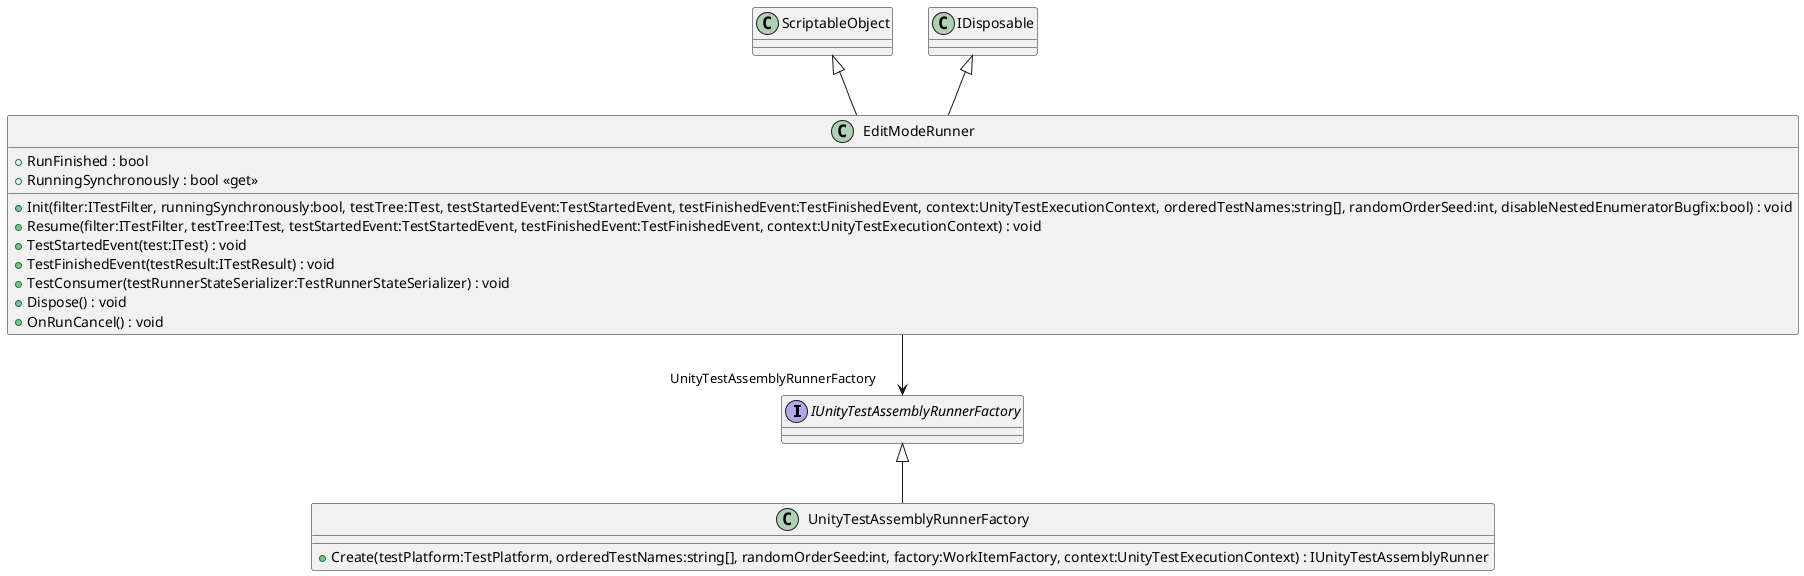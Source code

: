@startuml
interface IUnityTestAssemblyRunnerFactory {
}
class UnityTestAssemblyRunnerFactory {
    + Create(testPlatform:TestPlatform, orderedTestNames:string[], randomOrderSeed:int, factory:WorkItemFactory, context:UnityTestExecutionContext) : IUnityTestAssemblyRunner
}
class EditModeRunner {
    + RunFinished : bool
    + RunningSynchronously : bool <<get>>
    + Init(filter:ITestFilter, runningSynchronously:bool, testTree:ITest, testStartedEvent:TestStartedEvent, testFinishedEvent:TestFinishedEvent, context:UnityTestExecutionContext, orderedTestNames:string[], randomOrderSeed:int, disableNestedEnumeratorBugfix:bool) : void
    + Resume(filter:ITestFilter, testTree:ITest, testStartedEvent:TestStartedEvent, testFinishedEvent:TestFinishedEvent, context:UnityTestExecutionContext) : void
    + TestStartedEvent(test:ITest) : void
    + TestFinishedEvent(testResult:ITestResult) : void
    + TestConsumer(testRunnerStateSerializer:TestRunnerStateSerializer) : void
    + Dispose() : void
    + OnRunCancel() : void
}
IUnityTestAssemblyRunnerFactory <|-- UnityTestAssemblyRunnerFactory
ScriptableObject <|-- EditModeRunner
IDisposable <|-- EditModeRunner
EditModeRunner --> "UnityTestAssemblyRunnerFactory" IUnityTestAssemblyRunnerFactory
@enduml

